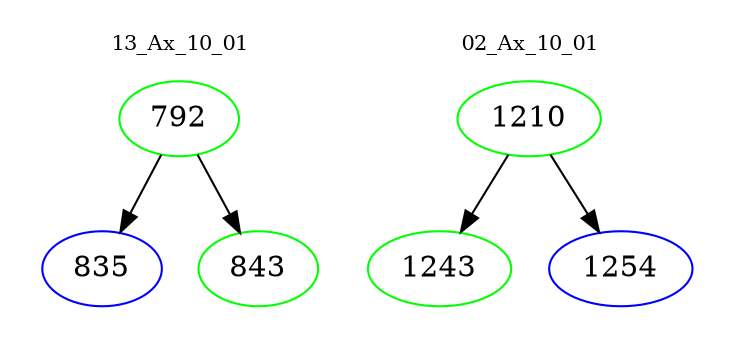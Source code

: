 digraph{
subgraph cluster_0 {
color = white
label = "13_Ax_10_01";
fontsize=10;
T0_792 [label="792", color="green"]
T0_792 -> T0_835 [color="black"]
T0_835 [label="835", color="blue"]
T0_792 -> T0_843 [color="black"]
T0_843 [label="843", color="green"]
}
subgraph cluster_1 {
color = white
label = "02_Ax_10_01";
fontsize=10;
T1_1210 [label="1210", color="green"]
T1_1210 -> T1_1243 [color="black"]
T1_1243 [label="1243", color="green"]
T1_1210 -> T1_1254 [color="black"]
T1_1254 [label="1254", color="blue"]
}
}
